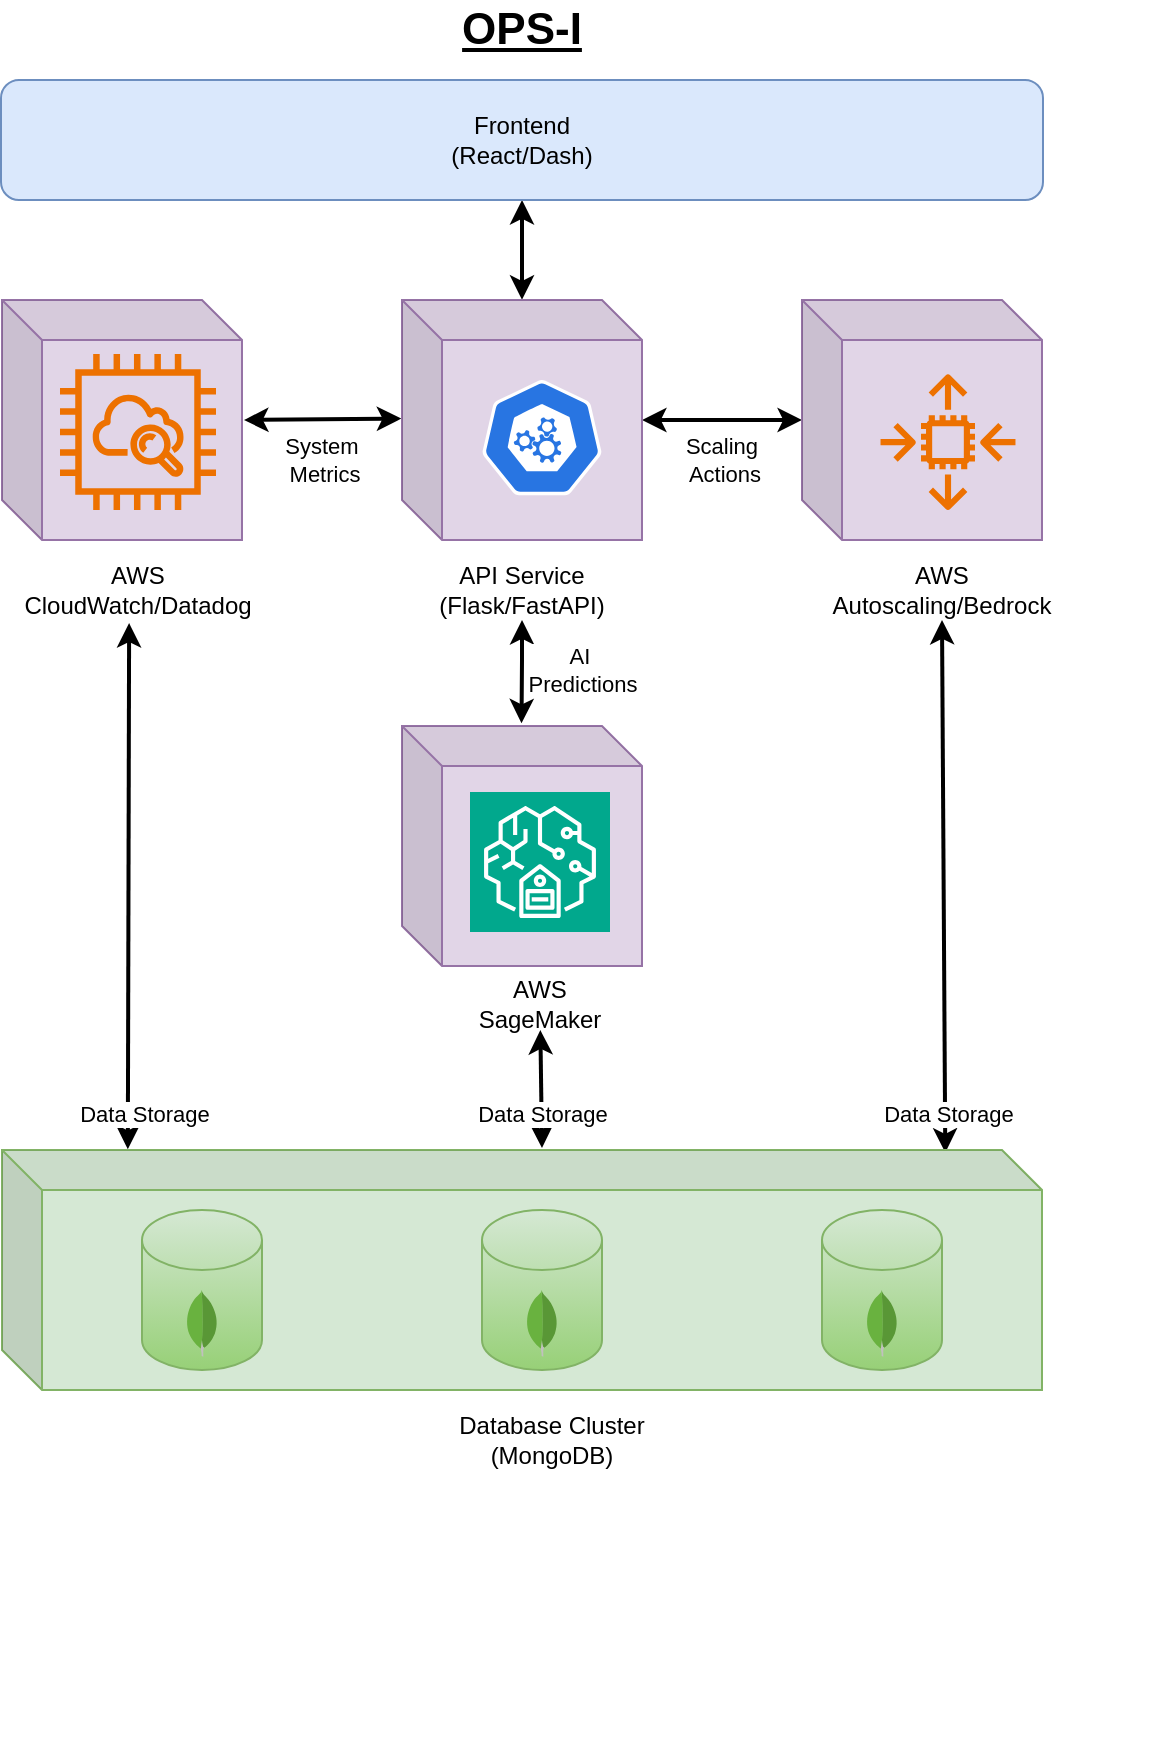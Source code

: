 <mxfile version="24.7.17">
  <diagram name="Page-1" id="1TPipeEXBkHsY47AQX3W">
    <mxGraphModel dx="1746" dy="1579" grid="1" gridSize="10" guides="1" tooltips="1" connect="1" arrows="1" fold="1" page="1" pageScale="1" pageWidth="827" pageHeight="1169" math="0" shadow="0">
      <root>
        <mxCell id="0" />
        <mxCell id="1" parent="0" />
        <mxCell id="heXIOsVvue35nN5C5-do-99" value="" style="group;fillColor=none;fontColor=#333333;strokeColor=none;container=0;" vertex="1" connectable="0" parent="1">
          <mxGeometry x="620" y="990" width="120" height="154" as="geometry" />
        </mxCell>
        <mxCell id="heXIOsVvue35nN5C5-do-126" value="" style="group" vertex="1" connectable="0" parent="1">
          <mxGeometry x="159.5" y="270" width="521" height="735" as="geometry" />
        </mxCell>
        <mxCell id="heXIOsVvue35nN5C5-do-72" value="" style="endArrow=classic;startArrow=classic;html=1;rounded=0;entryX=0.5;entryY=1;entryDx=0;entryDy=0;exitX=0.907;exitY=0.011;exitDx=0;exitDy=0;exitPerimeter=0;strokeWidth=2;" edge="1" parent="heXIOsVvue35nN5C5-do-126" source="heXIOsVvue35nN5C5-do-61" target="heXIOsVvue35nN5C5-do-37">
          <mxGeometry width="50" height="50" relative="1" as="geometry">
            <mxPoint x="470.5" y="557" as="sourcePoint" />
            <mxPoint x="510.5" y="422" as="targetPoint" />
          </mxGeometry>
        </mxCell>
        <mxCell id="heXIOsVvue35nN5C5-do-95" value="Data Storage" style="edgeLabel;html=1;align=center;verticalAlign=middle;resizable=0;points=[];" vertex="1" connectable="0" parent="heXIOsVvue35nN5C5-do-72">
          <mxGeometry x="0.09" y="-2" relative="1" as="geometry">
            <mxPoint y="125" as="offset" />
          </mxGeometry>
        </mxCell>
        <mxCell id="heXIOsVvue35nN5C5-do-73" value="" style="endArrow=classic;startArrow=classic;html=1;rounded=0;entryX=0.426;entryY=1.052;entryDx=0;entryDy=0;exitX=0.121;exitY=-0.003;exitDx=0;exitDy=0;exitPerimeter=0;entryPerimeter=0;strokeWidth=2;" edge="1" parent="heXIOsVvue35nN5C5-do-126" source="heXIOsVvue35nN5C5-do-61" target="heXIOsVvue35nN5C5-do-33">
          <mxGeometry width="50" height="50" relative="1" as="geometry">
            <mxPoint x="30.5" y="472" as="sourcePoint" />
            <mxPoint x="80.5" y="422" as="targetPoint" />
          </mxGeometry>
        </mxCell>
        <mxCell id="heXIOsVvue35nN5C5-do-96" value="Data Storage" style="edgeLabel;html=1;align=center;verticalAlign=middle;resizable=0;points=[];" vertex="1" connectable="0" parent="heXIOsVvue35nN5C5-do-73">
          <mxGeometry x="0.089" y="-1" relative="1" as="geometry">
            <mxPoint x="6" y="125" as="offset" />
          </mxGeometry>
        </mxCell>
        <mxCell id="heXIOsVvue35nN5C5-do-80" value="" style="endArrow=classic;startArrow=classic;html=1;rounded=0;exitX=0.498;exitY=-0.011;exitDx=0;exitDy=0;exitPerimeter=0;entryX=0.5;entryY=1;entryDx=0;entryDy=0;strokeWidth=2;" edge="1" parent="heXIOsVvue35nN5C5-do-126" source="heXIOsVvue35nN5C5-do-40" target="heXIOsVvue35nN5C5-do-56">
          <mxGeometry width="50" height="50" relative="1" as="geometry">
            <mxPoint x="250.5" y="330" as="sourcePoint" />
            <mxPoint x="300.5" y="280" as="targetPoint" />
            <Array as="points">
              <mxPoint x="260.5" y="330" />
            </Array>
          </mxGeometry>
        </mxCell>
        <mxCell id="heXIOsVvue35nN5C5-do-93" value="AI&amp;nbsp;&lt;div&gt;Predictions&lt;/div&gt;" style="edgeLabel;html=1;align=center;verticalAlign=middle;resizable=0;points=[];" vertex="1" connectable="0" parent="heXIOsVvue35nN5C5-do-80">
          <mxGeometry x="0.044" relative="1" as="geometry">
            <mxPoint x="30" as="offset" />
          </mxGeometry>
        </mxCell>
        <mxCell id="heXIOsVvue35nN5C5-do-81" value="" style="endArrow=classic;startArrow=classic;html=1;rounded=0;entryX=0.5;entryY=1;entryDx=0;entryDy=0;exitX=0.5;exitY=-0.001;exitDx=0;exitDy=0;exitPerimeter=0;strokeWidth=2;" edge="1" parent="heXIOsVvue35nN5C5-do-126" source="heXIOsVvue35nN5C5-do-53" target="heXIOsVvue35nN5C5-do-47">
          <mxGeometry width="50" height="50" relative="1" as="geometry">
            <mxPoint x="260.5" y="150" as="sourcePoint" />
            <mxPoint x="290.5" y="340" as="targetPoint" />
          </mxGeometry>
        </mxCell>
        <mxCell id="heXIOsVvue35nN5C5-do-87" value="" style="group" vertex="1" connectable="0" parent="heXIOsVvue35nN5C5-do-126">
          <mxGeometry x="200.5" y="363" width="120" height="154" as="geometry" />
        </mxCell>
        <mxCell id="heXIOsVvue35nN5C5-do-58" value="" style="group;fillColor=none;fontColor=#333333;strokeColor=none;container=0;" vertex="1" connectable="0" parent="heXIOsVvue35nN5C5-do-87">
          <mxGeometry width="120" height="154" as="geometry" />
        </mxCell>
        <mxCell id="heXIOsVvue35nN5C5-do-35" value="AWS SageMaker" style="text;html=1;align=center;verticalAlign=middle;whiteSpace=wrap;rounded=0;" vertex="1" parent="heXIOsVvue35nN5C5-do-87">
          <mxGeometry x="39" y="124" width="60" height="30" as="geometry" />
        </mxCell>
        <mxCell id="heXIOsVvue35nN5C5-do-40" value="" style="shape=cube;whiteSpace=wrap;html=1;boundedLbl=1;backgroundOutline=1;darkOpacity=0.05;darkOpacity2=0.1;fillColor=#e1d5e7;strokeColor=#9673a6;" vertex="1" parent="heXIOsVvue35nN5C5-do-87">
          <mxGeometry width="120" height="120" as="geometry" />
        </mxCell>
        <mxCell id="heXIOsVvue35nN5C5-do-34" value="" style="sketch=0;points=[[0,0,0],[0.25,0,0],[0.5,0,0],[0.75,0,0],[1,0,0],[0,1,0],[0.25,1,0],[0.5,1,0],[0.75,1,0],[1,1,0],[0,0.25,0],[0,0.5,0],[0,0.75,0],[1,0.25,0],[1,0.5,0],[1,0.75,0]];outlineConnect=0;fontColor=#232F3E;fillColor=#01A88D;strokeColor=#ffffff;dashed=0;verticalLabelPosition=bottom;verticalAlign=top;align=center;html=1;fontSize=12;fontStyle=0;aspect=fixed;shape=mxgraph.aws4.resourceIcon;resIcon=mxgraph.aws4.sagemaker_ground_truth;" vertex="1" parent="heXIOsVvue35nN5C5-do-87">
          <mxGeometry x="34" y="33" width="70" height="70" as="geometry" />
        </mxCell>
        <mxCell id="heXIOsVvue35nN5C5-do-89" value="" style="group" vertex="1" connectable="0" parent="heXIOsVvue35nN5C5-do-126">
          <mxGeometry x="0.5" y="574" width="520" height="161" as="geometry" />
        </mxCell>
        <mxCell id="heXIOsVvue35nN5C5-do-61" value="" style="shape=cube;whiteSpace=wrap;html=1;boundedLbl=1;backgroundOutline=1;darkOpacity=0.05;darkOpacity2=0.1;fillColor=#d5e8d4;strokeColor=#82b366;" vertex="1" parent="heXIOsVvue35nN5C5-do-89">
          <mxGeometry y="1" width="520" height="120" as="geometry" />
        </mxCell>
        <mxCell id="heXIOsVvue35nN5C5-do-71" value="Database Cluster&lt;div&gt;(MongoDB)&lt;/div&gt;" style="text;html=1;align=center;verticalAlign=middle;whiteSpace=wrap;rounded=0;" vertex="1" parent="heXIOsVvue35nN5C5-do-89">
          <mxGeometry x="160" y="131" width="230" height="30" as="geometry" />
        </mxCell>
        <mxCell id="heXIOsVvue35nN5C5-do-74" value="" style="endArrow=classic;startArrow=classic;html=1;rounded=0;entryX=0.503;entryY=0.935;entryDx=0;entryDy=0;entryPerimeter=0;strokeWidth=2;" edge="1" parent="heXIOsVvue35nN5C5-do-89" target="heXIOsVvue35nN5C5-do-35">
          <mxGeometry width="50" height="50" relative="1" as="geometry">
            <mxPoint x="270" as="sourcePoint" />
            <mxPoint x="270" y="-35" as="targetPoint" />
          </mxGeometry>
        </mxCell>
        <mxCell id="heXIOsVvue35nN5C5-do-97" value="Data Storage" style="edgeLabel;html=1;align=center;verticalAlign=middle;resizable=0;points=[];" vertex="1" connectable="0" parent="heXIOsVvue35nN5C5-do-74">
          <mxGeometry x="-0.098" relative="1" as="geometry">
            <mxPoint y="9" as="offset" />
          </mxGeometry>
        </mxCell>
        <mxCell id="heXIOsVvue35nN5C5-do-62" value="" style="shape=cylinder3;whiteSpace=wrap;html=1;boundedLbl=1;backgroundOutline=1;size=15;fillColor=#d5e8d4;gradientColor=#97d077;strokeColor=#82b366;" vertex="1" parent="heXIOsVvue35nN5C5-do-89">
          <mxGeometry x="70" y="31" width="60" height="80" as="geometry" />
        </mxCell>
        <mxCell id="heXIOsVvue35nN5C5-do-63" value="" style="dashed=0;outlineConnect=0;html=1;align=center;labelPosition=center;verticalLabelPosition=bottom;verticalAlign=top;shape=mxgraph.weblogos.mongodb" vertex="1" parent="heXIOsVvue35nN5C5-do-89">
          <mxGeometry x="92.03" y="71" width="15.93" height="33.33" as="geometry" />
        </mxCell>
        <mxCell id="heXIOsVvue35nN5C5-do-66" value="" style="shape=cylinder3;whiteSpace=wrap;html=1;boundedLbl=1;backgroundOutline=1;size=15;fillColor=#d5e8d4;gradientColor=#97d077;strokeColor=#82b366;" vertex="1" parent="heXIOsVvue35nN5C5-do-89">
          <mxGeometry x="240" y="31" width="60" height="80" as="geometry" />
        </mxCell>
        <mxCell id="heXIOsVvue35nN5C5-do-67" value="" style="dashed=0;outlineConnect=0;html=1;align=center;labelPosition=center;verticalLabelPosition=bottom;verticalAlign=top;shape=mxgraph.weblogos.mongodb;fillColor=#d5e8d4;gradientColor=#97d077;strokeColor=#82b366;" vertex="1" parent="heXIOsVvue35nN5C5-do-89">
          <mxGeometry x="262.03" y="71" width="15.93" height="33.33" as="geometry" />
        </mxCell>
        <mxCell id="heXIOsVvue35nN5C5-do-69" value="" style="shape=cylinder3;whiteSpace=wrap;html=1;boundedLbl=1;backgroundOutline=1;size=15;fillColor=#d5e8d4;gradientColor=#97d077;strokeColor=#82b366;" vertex="1" parent="heXIOsVvue35nN5C5-do-89">
          <mxGeometry x="410" y="31" width="60" height="80" as="geometry" />
        </mxCell>
        <mxCell id="heXIOsVvue35nN5C5-do-70" value="" style="dashed=0;outlineConnect=0;html=1;align=center;labelPosition=center;verticalLabelPosition=bottom;verticalAlign=top;shape=mxgraph.weblogos.mongodb;fillColor=#d5e8d4;gradientColor=#97d077;strokeColor=#82b366;" vertex="1" parent="heXIOsVvue35nN5C5-do-89">
          <mxGeometry x="432.03" y="71" width="15.93" height="33.33" as="geometry" />
        </mxCell>
        <mxCell id="heXIOsVvue35nN5C5-do-91" value="" style="group" vertex="1" connectable="0" parent="heXIOsVvue35nN5C5-do-126">
          <mxGeometry x="0.5" y="150" width="520" height="165" as="geometry" />
        </mxCell>
        <mxCell id="heXIOsVvue35nN5C5-do-78" value="" style="endArrow=classic;startArrow=classic;html=1;rounded=0;entryX=-0.003;entryY=0.494;entryDx=0;entryDy=0;entryPerimeter=0;strokeWidth=2;" edge="1" parent="heXIOsVvue35nN5C5-do-91" target="heXIOsVvue35nN5C5-do-53">
          <mxGeometry width="50" height="50" relative="1" as="geometry">
            <mxPoint x="121" y="60" as="sourcePoint" />
            <mxPoint x="360" y="50" as="targetPoint" />
          </mxGeometry>
        </mxCell>
        <mxCell id="heXIOsVvue35nN5C5-do-92" value="System&amp;nbsp;&lt;div&gt;Metrics&lt;/div&gt;" style="edgeLabel;html=1;align=center;verticalAlign=middle;resizable=0;points=[];" vertex="1" connectable="0" parent="heXIOsVvue35nN5C5-do-78">
          <mxGeometry x="-0.145" relative="1" as="geometry">
            <mxPoint x="6" y="20" as="offset" />
          </mxGeometry>
        </mxCell>
        <mxCell id="heXIOsVvue35nN5C5-do-79" value="" style="endArrow=classic;startArrow=classic;html=1;rounded=0;entryX=0;entryY=0.5;entryDx=0;entryDy=0;entryPerimeter=0;strokeWidth=2;" edge="1" parent="heXIOsVvue35nN5C5-do-91" target="heXIOsVvue35nN5C5-do-42">
          <mxGeometry width="50" height="50" relative="1" as="geometry">
            <mxPoint x="320" y="60" as="sourcePoint" />
            <mxPoint x="480" y="50" as="targetPoint" />
          </mxGeometry>
        </mxCell>
        <mxCell id="heXIOsVvue35nN5C5-do-94" value="Scaling&amp;nbsp;&lt;div&gt;Actions&lt;/div&gt;" style="edgeLabel;html=1;align=center;verticalAlign=middle;resizable=0;points=[];" vertex="1" connectable="0" parent="heXIOsVvue35nN5C5-do-79">
          <mxGeometry x="0.092" y="-1" relative="1" as="geometry">
            <mxPoint x="-3" y="19" as="offset" />
          </mxGeometry>
        </mxCell>
        <mxCell id="heXIOsVvue35nN5C5-do-83" value="" style="group;fillColor=none;fontColor=#333333;strokeColor=none;" vertex="1" connectable="0" parent="heXIOsVvue35nN5C5-do-91">
          <mxGeometry x="400" width="120" height="160" as="geometry" />
        </mxCell>
        <mxCell id="heXIOsVvue35nN5C5-do-37" value="AWS Autoscaling/Bedrock" style="text;html=1;align=center;verticalAlign=middle;whiteSpace=wrap;rounded=0;" vertex="1" parent="heXIOsVvue35nN5C5-do-83">
          <mxGeometry x="40" y="130" width="60" height="30" as="geometry" />
        </mxCell>
        <mxCell id="heXIOsVvue35nN5C5-do-42" value="" style="shape=cube;whiteSpace=wrap;html=1;boundedLbl=1;backgroundOutline=1;darkOpacity=0.05;darkOpacity2=0.1;fillColor=#e1d5e7;strokeColor=#9673a6;" vertex="1" parent="heXIOsVvue35nN5C5-do-83">
          <mxGeometry width="120" height="120" as="geometry" />
        </mxCell>
        <mxCell id="heXIOsVvue35nN5C5-do-36" value="" style="sketch=0;outlineConnect=0;fontColor=#232F3E;gradientColor=none;fillColor=#ED7100;strokeColor=none;dashed=0;verticalLabelPosition=bottom;verticalAlign=top;align=center;html=1;fontSize=12;fontStyle=0;aspect=fixed;pointerEvents=1;shape=mxgraph.aws4.auto_scaling2;" vertex="1" parent="heXIOsVvue35nN5C5-do-83">
          <mxGeometry x="39" y="37" width="68" height="68" as="geometry" />
        </mxCell>
        <mxCell id="heXIOsVvue35nN5C5-do-85" value="" style="group" vertex="1" connectable="0" parent="heXIOsVvue35nN5C5-do-91">
          <mxGeometry x="200" width="120" height="160" as="geometry" />
        </mxCell>
        <mxCell id="heXIOsVvue35nN5C5-do-57" value="" style="group;fillColor=none;fontColor=#333333;strokeColor=none;container=0;" vertex="1" connectable="0" parent="heXIOsVvue35nN5C5-do-85">
          <mxGeometry width="120" height="160" as="geometry" />
        </mxCell>
        <mxCell id="heXIOsVvue35nN5C5-do-56" value="API Service&lt;div&gt;(Flask/FastAPI)&lt;/div&gt;" style="text;html=1;align=center;verticalAlign=middle;whiteSpace=wrap;rounded=0;" vertex="1" parent="heXIOsVvue35nN5C5-do-85">
          <mxGeometry x="30" y="130" width="60" height="30" as="geometry" />
        </mxCell>
        <mxCell id="heXIOsVvue35nN5C5-do-53" value="" style="shape=cube;whiteSpace=wrap;html=1;boundedLbl=1;backgroundOutline=1;darkOpacity=0.05;darkOpacity2=0.1;fillColor=#e1d5e7;strokeColor=#9673a6;" vertex="1" parent="heXIOsVvue35nN5C5-do-85">
          <mxGeometry width="120" height="120" as="geometry" />
        </mxCell>
        <mxCell id="heXIOsVvue35nN5C5-do-38" value="" style="aspect=fixed;sketch=0;html=1;dashed=0;whitespace=wrap;verticalLabelPosition=bottom;verticalAlign=top;fillColor=#2875E2;strokeColor=#ffffff;points=[[0.005,0.63,0],[0.1,0.2,0],[0.9,0.2,0],[0.5,0,0],[0.995,0.63,0],[0.72,0.99,0],[0.5,1,0],[0.28,0.99,0]];shape=mxgraph.kubernetes.icon2;prIcon=api" vertex="1" parent="heXIOsVvue35nN5C5-do-85">
          <mxGeometry x="40" y="40" width="60" height="57.6" as="geometry" />
        </mxCell>
        <mxCell id="heXIOsVvue35nN5C5-do-86" value="" style="group" vertex="1" connectable="0" parent="heXIOsVvue35nN5C5-do-91">
          <mxGeometry width="120" height="160" as="geometry" />
        </mxCell>
        <mxCell id="heXIOsVvue35nN5C5-do-59" value="" style="group;fillColor=none;fontColor=#333333;strokeColor=none;container=0;" vertex="1" connectable="0" parent="heXIOsVvue35nN5C5-do-86">
          <mxGeometry width="120" height="160" as="geometry" />
        </mxCell>
        <mxCell id="heXIOsVvue35nN5C5-do-11" value="" style="shape=cube;whiteSpace=wrap;html=1;boundedLbl=1;backgroundOutline=1;darkOpacity=0.05;darkOpacity2=0.1;fillColor=#e1d5e7;strokeColor=#9673a6;" vertex="1" parent="heXIOsVvue35nN5C5-do-86">
          <mxGeometry width="120" height="120" as="geometry" />
        </mxCell>
        <mxCell id="heXIOsVvue35nN5C5-do-32" value="" style="sketch=0;outlineConnect=0;fontColor=#232F3E;gradientColor=none;fillColor=#ED7100;strokeColor=none;dashed=0;verticalLabelPosition=bottom;verticalAlign=top;align=center;html=1;fontSize=12;fontStyle=0;aspect=fixed;pointerEvents=1;shape=mxgraph.aws4.instance_with_cloudwatch2;" vertex="1" parent="heXIOsVvue35nN5C5-do-86">
          <mxGeometry x="29" y="27" width="78" height="78" as="geometry" />
        </mxCell>
        <mxCell id="heXIOsVvue35nN5C5-do-33" value="AWS CloudWatch/Datadog" style="text;html=1;align=center;verticalAlign=middle;whiteSpace=wrap;rounded=0;" vertex="1" parent="heXIOsVvue35nN5C5-do-86">
          <mxGeometry x="38" y="130" width="60" height="30" as="geometry" />
        </mxCell>
        <mxCell id="heXIOsVvue35nN5C5-do-47" value="" style="rounded=1;whiteSpace=wrap;html=1;fillColor=#dae8fc;strokeColor=#6c8ebf;" vertex="1" parent="heXIOsVvue35nN5C5-do-126">
          <mxGeometry y="40" width="521" height="60" as="geometry" />
        </mxCell>
        <mxCell id="heXIOsVvue35nN5C5-do-48" value="OPS-I" style="text;html=1;align=center;verticalAlign=middle;whiteSpace=wrap;rounded=0;fontStyle=5;fontSize=22;" vertex="1" parent="heXIOsVvue35nN5C5-do-126">
          <mxGeometry x="147.5" width="226" height="30" as="geometry" />
        </mxCell>
        <mxCell id="heXIOsVvue35nN5C5-do-6" value="Frontend&lt;div&gt;(React/Dash)&lt;/div&gt;" style="rounded=0;whiteSpace=wrap;html=1;fillColor=none;strokeColor=none;" vertex="1" parent="heXIOsVvue35nN5C5-do-126">
          <mxGeometry x="180.5" y="40" width="160" height="60" as="geometry" />
        </mxCell>
      </root>
    </mxGraphModel>
  </diagram>
</mxfile>
